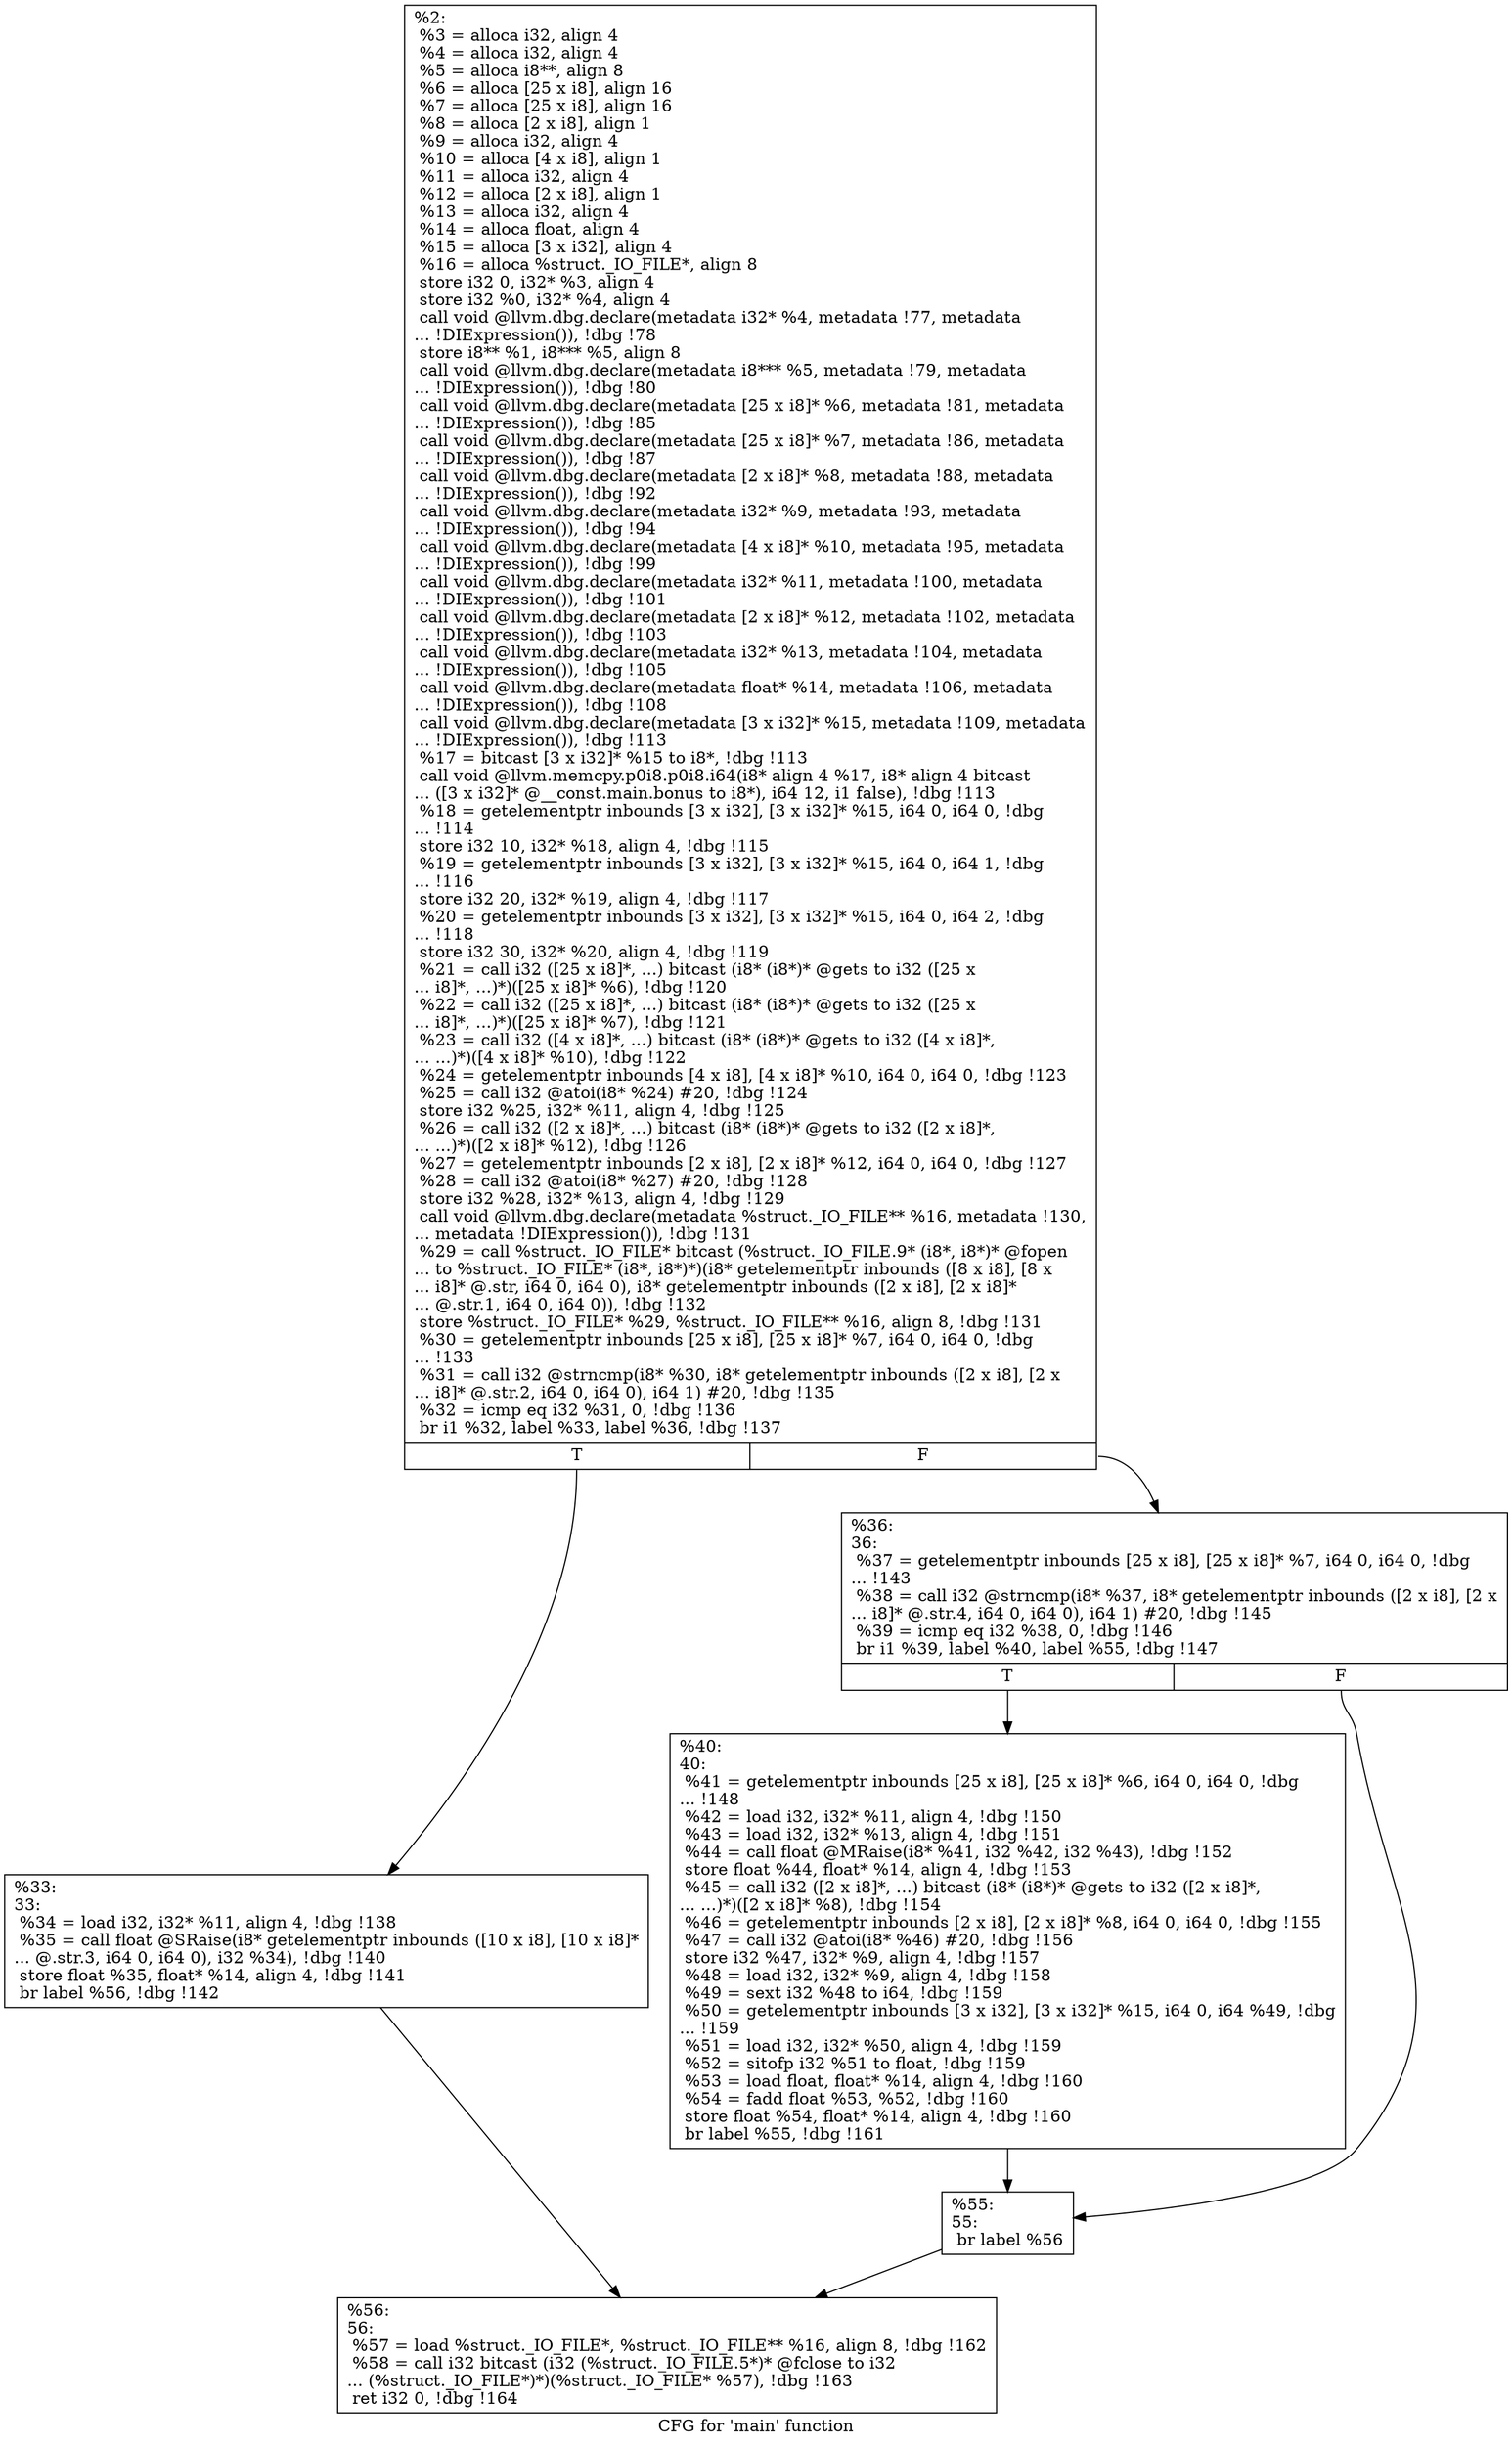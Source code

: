 digraph "CFG for 'main' function" {
	label="CFG for 'main' function";

	Node0x2226ef0 [shape=record,label="{%2:\l  %3 = alloca i32, align 4\l  %4 = alloca i32, align 4\l  %5 = alloca i8**, align 8\l  %6 = alloca [25 x i8], align 16\l  %7 = alloca [25 x i8], align 16\l  %8 = alloca [2 x i8], align 1\l  %9 = alloca i32, align 4\l  %10 = alloca [4 x i8], align 1\l  %11 = alloca i32, align 4\l  %12 = alloca [2 x i8], align 1\l  %13 = alloca i32, align 4\l  %14 = alloca float, align 4\l  %15 = alloca [3 x i32], align 4\l  %16 = alloca %struct._IO_FILE*, align 8\l  store i32 0, i32* %3, align 4\l  store i32 %0, i32* %4, align 4\l  call void @llvm.dbg.declare(metadata i32* %4, metadata !77, metadata\l... !DIExpression()), !dbg !78\l  store i8** %1, i8*** %5, align 8\l  call void @llvm.dbg.declare(metadata i8*** %5, metadata !79, metadata\l... !DIExpression()), !dbg !80\l  call void @llvm.dbg.declare(metadata [25 x i8]* %6, metadata !81, metadata\l... !DIExpression()), !dbg !85\l  call void @llvm.dbg.declare(metadata [25 x i8]* %7, metadata !86, metadata\l... !DIExpression()), !dbg !87\l  call void @llvm.dbg.declare(metadata [2 x i8]* %8, metadata !88, metadata\l... !DIExpression()), !dbg !92\l  call void @llvm.dbg.declare(metadata i32* %9, metadata !93, metadata\l... !DIExpression()), !dbg !94\l  call void @llvm.dbg.declare(metadata [4 x i8]* %10, metadata !95, metadata\l... !DIExpression()), !dbg !99\l  call void @llvm.dbg.declare(metadata i32* %11, metadata !100, metadata\l... !DIExpression()), !dbg !101\l  call void @llvm.dbg.declare(metadata [2 x i8]* %12, metadata !102, metadata\l... !DIExpression()), !dbg !103\l  call void @llvm.dbg.declare(metadata i32* %13, metadata !104, metadata\l... !DIExpression()), !dbg !105\l  call void @llvm.dbg.declare(metadata float* %14, metadata !106, metadata\l... !DIExpression()), !dbg !108\l  call void @llvm.dbg.declare(metadata [3 x i32]* %15, metadata !109, metadata\l... !DIExpression()), !dbg !113\l  %17 = bitcast [3 x i32]* %15 to i8*, !dbg !113\l  call void @llvm.memcpy.p0i8.p0i8.i64(i8* align 4 %17, i8* align 4 bitcast\l... ([3 x i32]* @__const.main.bonus to i8*), i64 12, i1 false), !dbg !113\l  %18 = getelementptr inbounds [3 x i32], [3 x i32]* %15, i64 0, i64 0, !dbg\l... !114\l  store i32 10, i32* %18, align 4, !dbg !115\l  %19 = getelementptr inbounds [3 x i32], [3 x i32]* %15, i64 0, i64 1, !dbg\l... !116\l  store i32 20, i32* %19, align 4, !dbg !117\l  %20 = getelementptr inbounds [3 x i32], [3 x i32]* %15, i64 0, i64 2, !dbg\l... !118\l  store i32 30, i32* %20, align 4, !dbg !119\l  %21 = call i32 ([25 x i8]*, ...) bitcast (i8* (i8*)* @gets to i32 ([25 x\l... i8]*, ...)*)([25 x i8]* %6), !dbg !120\l  %22 = call i32 ([25 x i8]*, ...) bitcast (i8* (i8*)* @gets to i32 ([25 x\l... i8]*, ...)*)([25 x i8]* %7), !dbg !121\l  %23 = call i32 ([4 x i8]*, ...) bitcast (i8* (i8*)* @gets to i32 ([4 x i8]*,\l... ...)*)([4 x i8]* %10), !dbg !122\l  %24 = getelementptr inbounds [4 x i8], [4 x i8]* %10, i64 0, i64 0, !dbg !123\l  %25 = call i32 @atoi(i8* %24) #20, !dbg !124\l  store i32 %25, i32* %11, align 4, !dbg !125\l  %26 = call i32 ([2 x i8]*, ...) bitcast (i8* (i8*)* @gets to i32 ([2 x i8]*,\l... ...)*)([2 x i8]* %12), !dbg !126\l  %27 = getelementptr inbounds [2 x i8], [2 x i8]* %12, i64 0, i64 0, !dbg !127\l  %28 = call i32 @atoi(i8* %27) #20, !dbg !128\l  store i32 %28, i32* %13, align 4, !dbg !129\l  call void @llvm.dbg.declare(metadata %struct._IO_FILE** %16, metadata !130,\l... metadata !DIExpression()), !dbg !131\l  %29 = call %struct._IO_FILE* bitcast (%struct._IO_FILE.9* (i8*, i8*)* @fopen\l... to %struct._IO_FILE* (i8*, i8*)*)(i8* getelementptr inbounds ([8 x i8], [8 x\l... i8]* @.str, i64 0, i64 0), i8* getelementptr inbounds ([2 x i8], [2 x i8]*\l... @.str.1, i64 0, i64 0)), !dbg !132\l  store %struct._IO_FILE* %29, %struct._IO_FILE** %16, align 8, !dbg !131\l  %30 = getelementptr inbounds [25 x i8], [25 x i8]* %7, i64 0, i64 0, !dbg\l... !133\l  %31 = call i32 @strncmp(i8* %30, i8* getelementptr inbounds ([2 x i8], [2 x\l... i8]* @.str.2, i64 0, i64 0), i64 1) #20, !dbg !135\l  %32 = icmp eq i32 %31, 0, !dbg !136\l  br i1 %32, label %33, label %36, !dbg !137\l|{<s0>T|<s1>F}}"];
	Node0x2226ef0:s0 -> Node0x2251f40;
	Node0x2226ef0:s1 -> Node0x2251f90;
	Node0x2251f40 [shape=record,label="{%33:\l33:                                               \l  %34 = load i32, i32* %11, align 4, !dbg !138\l  %35 = call float @SRaise(i8* getelementptr inbounds ([10 x i8], [10 x i8]*\l... @.str.3, i64 0, i64 0), i32 %34), !dbg !140\l  store float %35, float* %14, align 4, !dbg !141\l  br label %56, !dbg !142\l}"];
	Node0x2251f40 -> Node0x2252080;
	Node0x2251f90 [shape=record,label="{%36:\l36:                                               \l  %37 = getelementptr inbounds [25 x i8], [25 x i8]* %7, i64 0, i64 0, !dbg\l... !143\l  %38 = call i32 @strncmp(i8* %37, i8* getelementptr inbounds ([2 x i8], [2 x\l... i8]* @.str.4, i64 0, i64 0), i64 1) #20, !dbg !145\l  %39 = icmp eq i32 %38, 0, !dbg !146\l  br i1 %39, label %40, label %55, !dbg !147\l|{<s0>T|<s1>F}}"];
	Node0x2251f90:s0 -> Node0x2251fe0;
	Node0x2251f90:s1 -> Node0x2252030;
	Node0x2251fe0 [shape=record,label="{%40:\l40:                                               \l  %41 = getelementptr inbounds [25 x i8], [25 x i8]* %6, i64 0, i64 0, !dbg\l... !148\l  %42 = load i32, i32* %11, align 4, !dbg !150\l  %43 = load i32, i32* %13, align 4, !dbg !151\l  %44 = call float @MRaise(i8* %41, i32 %42, i32 %43), !dbg !152\l  store float %44, float* %14, align 4, !dbg !153\l  %45 = call i32 ([2 x i8]*, ...) bitcast (i8* (i8*)* @gets to i32 ([2 x i8]*,\l... ...)*)([2 x i8]* %8), !dbg !154\l  %46 = getelementptr inbounds [2 x i8], [2 x i8]* %8, i64 0, i64 0, !dbg !155\l  %47 = call i32 @atoi(i8* %46) #20, !dbg !156\l  store i32 %47, i32* %9, align 4, !dbg !157\l  %48 = load i32, i32* %9, align 4, !dbg !158\l  %49 = sext i32 %48 to i64, !dbg !159\l  %50 = getelementptr inbounds [3 x i32], [3 x i32]* %15, i64 0, i64 %49, !dbg\l... !159\l  %51 = load i32, i32* %50, align 4, !dbg !159\l  %52 = sitofp i32 %51 to float, !dbg !159\l  %53 = load float, float* %14, align 4, !dbg !160\l  %54 = fadd float %53, %52, !dbg !160\l  store float %54, float* %14, align 4, !dbg !160\l  br label %55, !dbg !161\l}"];
	Node0x2251fe0 -> Node0x2252030;
	Node0x2252030 [shape=record,label="{%55:\l55:                                               \l  br label %56\l}"];
	Node0x2252030 -> Node0x2252080;
	Node0x2252080 [shape=record,label="{%56:\l56:                                               \l  %57 = load %struct._IO_FILE*, %struct._IO_FILE** %16, align 8, !dbg !162\l  %58 = call i32 bitcast (i32 (%struct._IO_FILE.5*)* @fclose to i32\l... (%struct._IO_FILE*)*)(%struct._IO_FILE* %57), !dbg !163\l  ret i32 0, !dbg !164\l}"];
}
